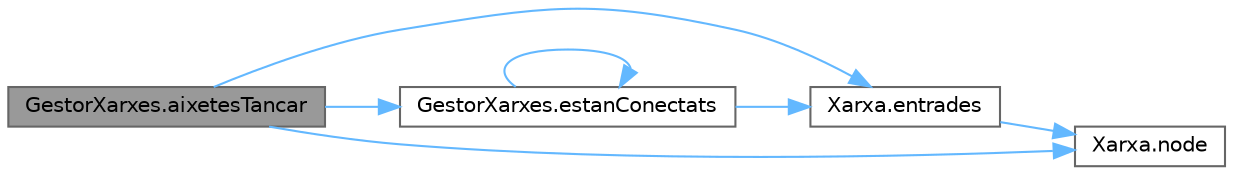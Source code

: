 digraph "GestorXarxes.aixetesTancar"
{
 // LATEX_PDF_SIZE
  bgcolor="transparent";
  edge [fontname=Helvetica,fontsize=10,labelfontname=Helvetica,labelfontsize=10];
  node [fontname=Helvetica,fontsize=10,shape=box,height=0.2,width=0.4];
  rankdir="LR";
  Node1 [id="Node000001",label="GestorXarxes.aixetesTancar",height=0.2,width=0.4,color="gray40", fillcolor="grey60", style="filled", fontcolor="black",tooltip="Aixetes que s'han de tancar."];
  Node1 -> Node2 [id="edge1_Node000001_Node000002",color="steelblue1",style="solid",tooltip=" "];
  Node2 [id="Node000002",label="Xarxa.entrades",height=0.2,width=0.4,color="grey40", fillcolor="white", style="filled",URL="$class_xarxa.html#a7373a831729d8cf2bfb8ccd67838efd1",tooltip="Entrades d'un node."];
  Node2 -> Node3 [id="edge2_Node000002_Node000003",color="steelblue1",style="solid",tooltip=" "];
  Node3 [id="Node000003",label="Xarxa.node",height=0.2,width=0.4,color="grey40", fillcolor="white", style="filled",URL="$class_xarxa.html#ad54474fd5d22a71c1ad13e6c5d16fb10",tooltip="Retorna el node amb identificador id."];
  Node1 -> Node4 [id="edge3_Node000001_Node000004",color="steelblue1",style="solid",tooltip=" "];
  Node4 [id="Node000004",label="GestorXarxes.estanConectats",height=0.2,width=0.4,color="grey40", fillcolor="white", style="filled",URL="$class_gestor_xarxes.html#a74878fe78561be368f3e4ec83edf176e",tooltip="Dos nodes estan connectats."];
  Node4 -> Node2 [id="edge4_Node000004_Node000002",color="steelblue1",style="solid",tooltip=" "];
  Node4 -> Node4 [id="edge5_Node000004_Node000004",color="steelblue1",style="solid",tooltip=" "];
  Node1 -> Node3 [id="edge6_Node000001_Node000003",color="steelblue1",style="solid",tooltip=" "];
}
